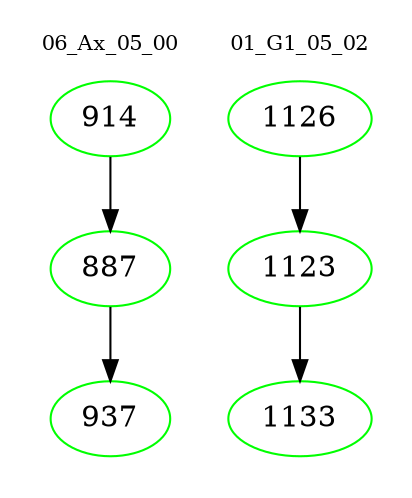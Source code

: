 digraph{
subgraph cluster_0 {
color = white
label = "06_Ax_05_00";
fontsize=10;
T0_914 [label="914", color="green"]
T0_914 -> T0_887 [color="black"]
T0_887 [label="887", color="green"]
T0_887 -> T0_937 [color="black"]
T0_937 [label="937", color="green"]
}
subgraph cluster_1 {
color = white
label = "01_G1_05_02";
fontsize=10;
T1_1126 [label="1126", color="green"]
T1_1126 -> T1_1123 [color="black"]
T1_1123 [label="1123", color="green"]
T1_1123 -> T1_1133 [color="black"]
T1_1133 [label="1133", color="green"]
}
}
